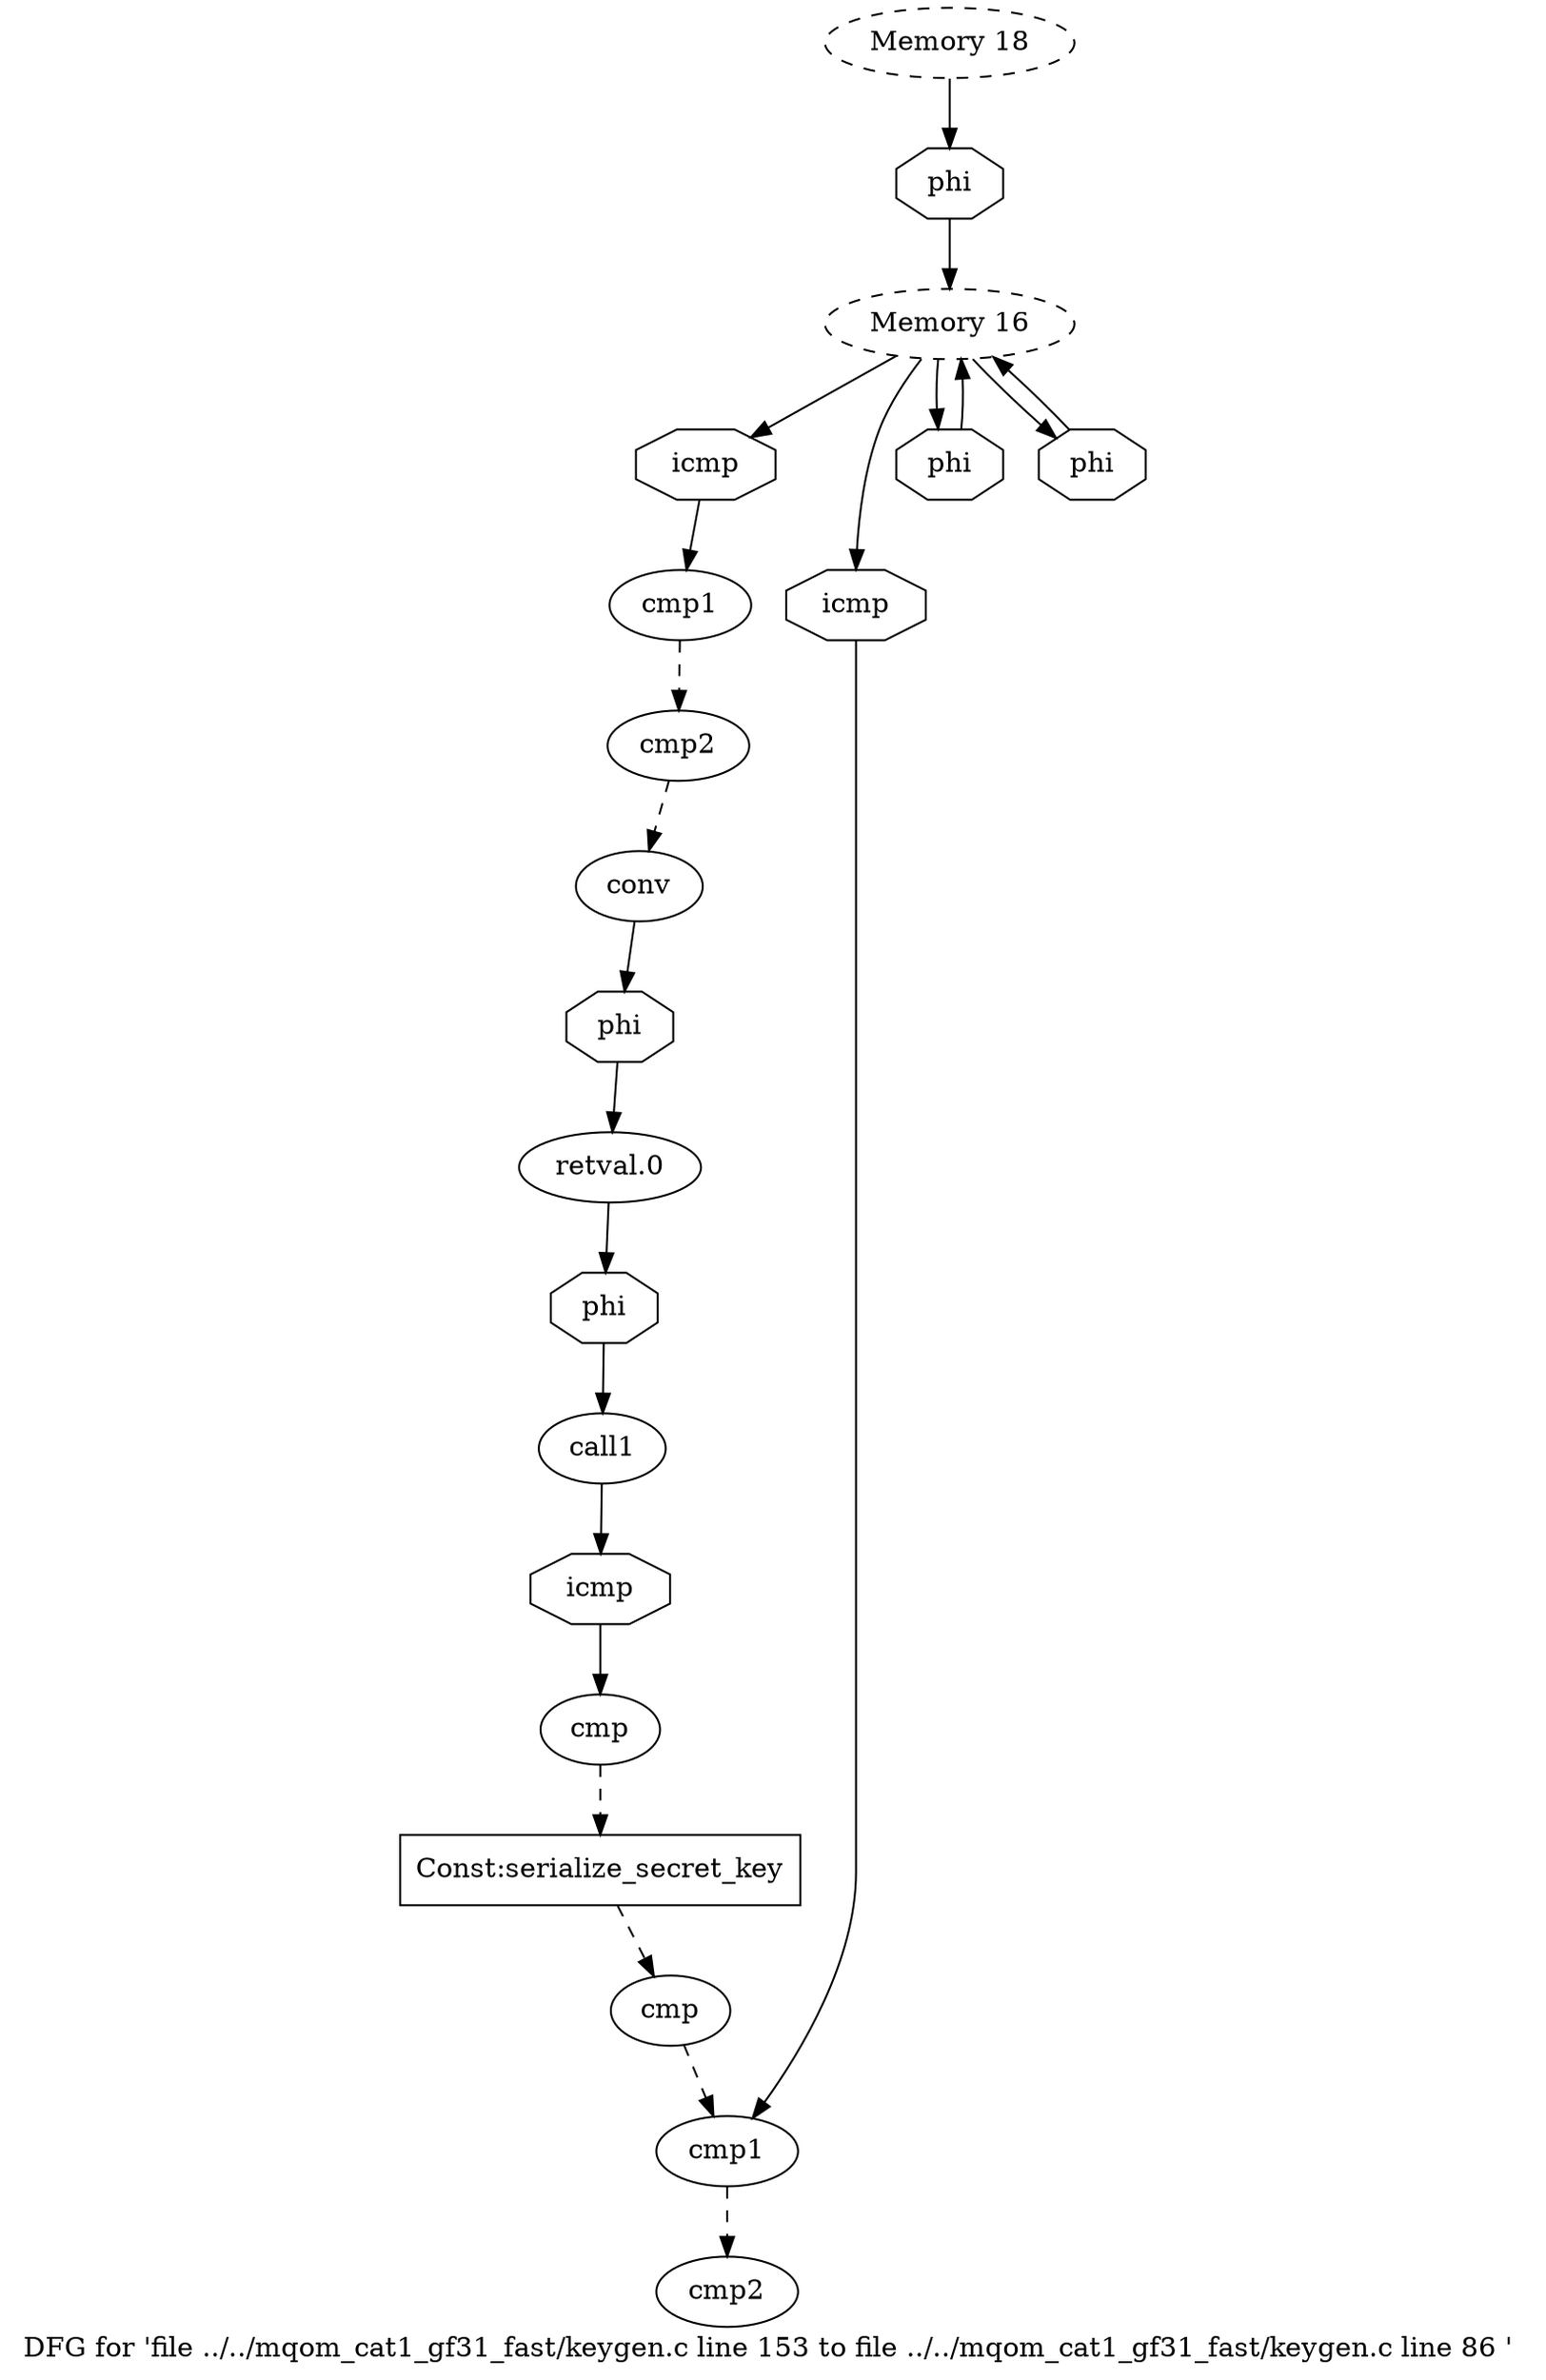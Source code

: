 digraph "DFG for 'file ../../mqom_cat1_gf31_fast/keygen.c line 153 to file ../../mqom_cat1_gf31_fast/keygen.c line 86 '  "{
label="DFG for 'file ../../mqom_cat1_gf31_fast/keygen.c line 153 to file ../../mqom_cat1_gf31_fast/keygen.c line 86 ' ";
node_608[shape=ellipse,style=solid,label="cmp"]
node_609[shape=ellipse,style=solid,label="cmp1"]
"node_608"->"node_609" [style=dashed]
node_611[shape=ellipse,style=solid,label="cmp2"]
"node_609"->"node_611" [style=dashed]
node_607[shape=octagon,style=solid,label="phi"]
node_606[shape=ellipse,style=solid,label="retval.0"]
"node_607"->"node_606"
node_619[shape=octagon,style=solid,label="phi"]
"node_606"->"node_619"
node_605[shape=ellipse,style=solid,label="conv"]
"node_605"->"node_607"
node_604[shape=ellipse,style=solid,label="cmp2"]
"node_604"->"node_605" [style=dashed]
node_603[shape=ellipse,style=dashed,label="Memory 16"]
node_602[shape=octagon,style=solid,label="icmp"]
"node_603"->"node_602"
node_610[shape=octagon,style=solid,label="icmp"]
"node_603"->"node_610"
node_615[shape=octagon,style=solid,label="phi"]
"node_603"->"node_615"
node_618[shape=octagon,style=solid,label="phi"]
"node_603"->"node_618"
node_601[shape=ellipse,style=solid,label="cmp1"]
"node_602"->"node_601"
"node_601"->"node_604" [style=dashed]
"node_610"->"node_609"
node_612[shape=ellipse,style=solid,label="call1"]
node_614[shape=octagon,style=solid,label="icmp"]
"node_612"->"node_614"
node_613[shape=ellipse,style=solid,label="cmp"]
node_620[shape=box,style=solid,label="Const:serialize_secret_key"]
"node_613"->"node_620" [style=dashed]
"node_614"->"node_613"
"node_615"->"node_603"
node_616[shape=ellipse,style=dashed,label="Memory 18"]
node_617[shape=octagon,style=solid,label="phi"]
"node_616"->"node_617"
"node_617"->"node_603"
"node_618"->"node_603"
"node_619"->"node_612"
"node_620"->"node_608" [style=dashed]
}

